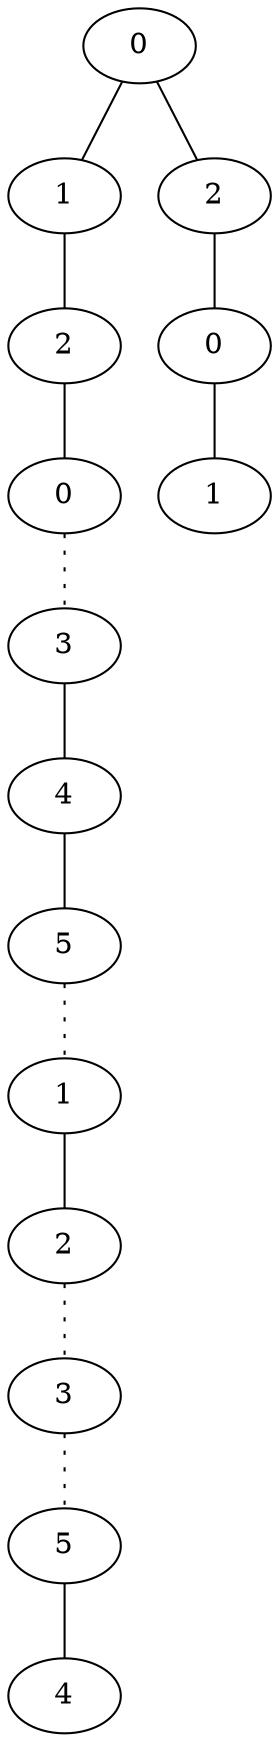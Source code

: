 graph {
a0[label=0];
a1[label=1];
a2[label=2];
a3[label=0];
a4[label=3];
a5[label=4];
a6[label=5];
a7[label=1];
a8[label=2];
a9[label=3];
a10[label=5];
a11[label=4];
a12[label=2];
a13[label=0];
a14[label=1];
a0 -- a1;
a0 -- a12;
a1 -- a2;
a2 -- a3;
a3 -- a4 [style=dotted];
a4 -- a5;
a5 -- a6;
a6 -- a7 [style=dotted];
a7 -- a8;
a8 -- a9 [style=dotted];
a9 -- a10 [style=dotted];
a10 -- a11;
a12 -- a13;
a13 -- a14;
}
